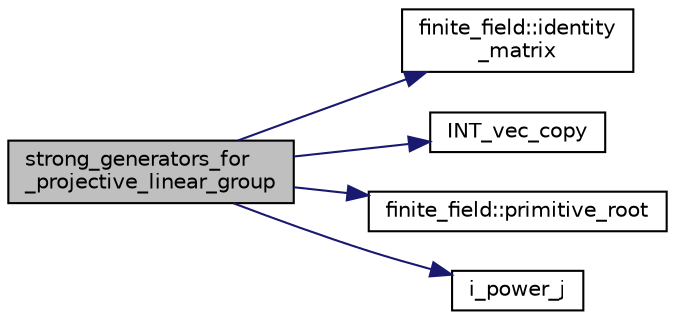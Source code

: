 digraph "strong_generators_for_projective_linear_group"
{
  edge [fontname="Helvetica",fontsize="10",labelfontname="Helvetica",labelfontsize="10"];
  node [fontname="Helvetica",fontsize="10",shape=record];
  rankdir="LR";
  Node503 [label="strong_generators_for\l_projective_linear_group",height=0.2,width=0.4,color="black", fillcolor="grey75", style="filled", fontcolor="black"];
  Node503 -> Node504 [color="midnightblue",fontsize="10",style="solid",fontname="Helvetica"];
  Node504 [label="finite_field::identity\l_matrix",height=0.2,width=0.4,color="black", fillcolor="white", style="filled",URL="$df/d5a/classfinite__field.html#a4688997f80b8721560bccec986c23413"];
  Node503 -> Node505 [color="midnightblue",fontsize="10",style="solid",fontname="Helvetica"];
  Node505 [label="INT_vec_copy",height=0.2,width=0.4,color="black", fillcolor="white", style="filled",URL="$df/dbf/sajeeb_8_c.html#ac2d875e27e009af6ec04d17254d11075"];
  Node503 -> Node506 [color="midnightblue",fontsize="10",style="solid",fontname="Helvetica"];
  Node506 [label="finite_field::primitive_root",height=0.2,width=0.4,color="black", fillcolor="white", style="filled",URL="$df/d5a/classfinite__field.html#a3ba0fb241fc4114b1e710f8a1f9c43f1"];
  Node503 -> Node507 [color="midnightblue",fontsize="10",style="solid",fontname="Helvetica"];
  Node507 [label="i_power_j",height=0.2,width=0.4,color="black", fillcolor="white", style="filled",URL="$de/dc5/algebra__and__number__theory_8h.html#a39b321523e8957d701618bb5cac542b5"];
}
